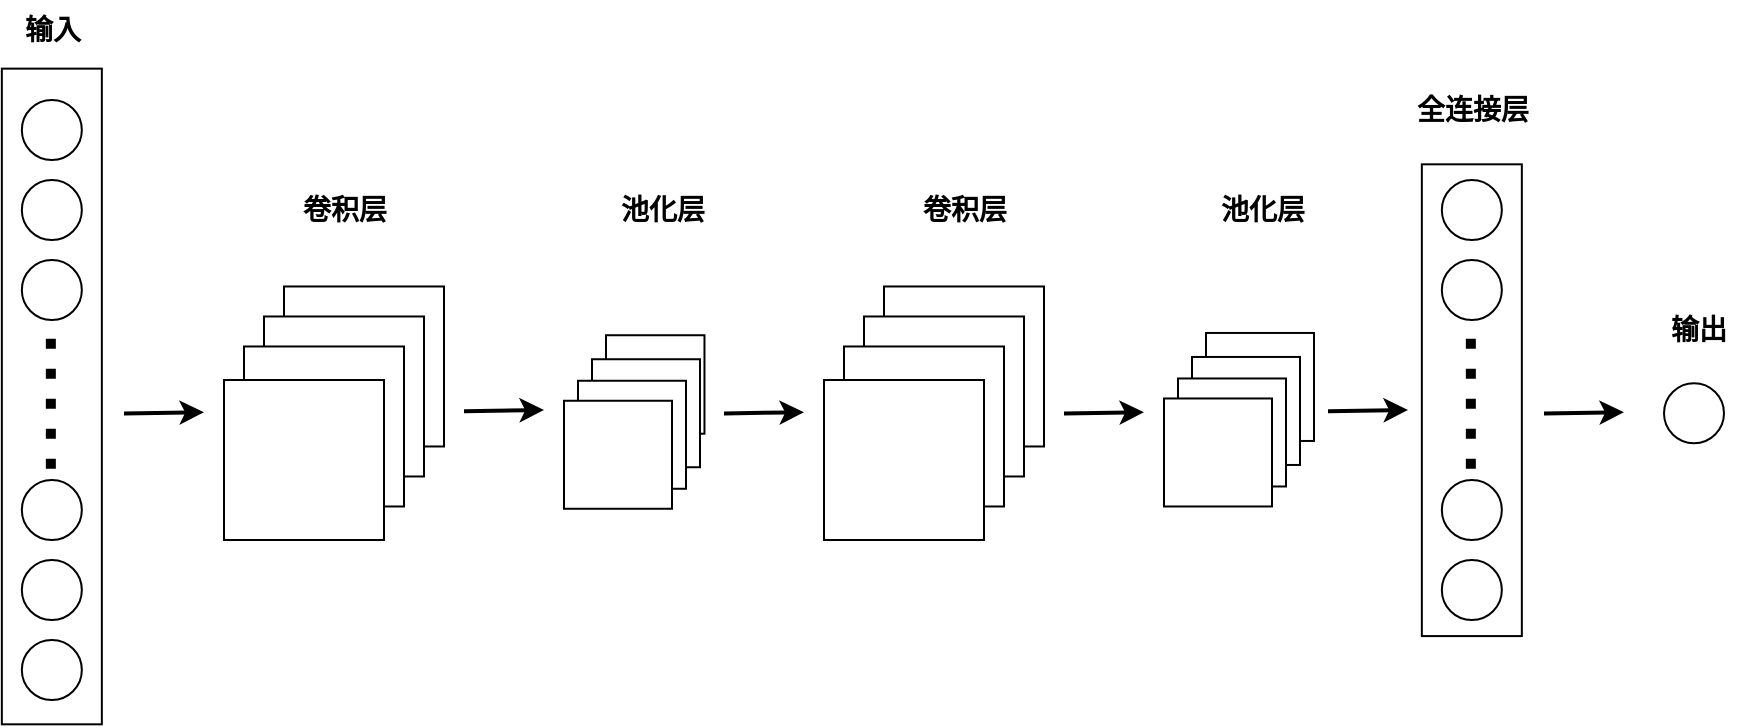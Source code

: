 <mxfile version="20.8.21" type="github">
  <diagram name="第 1 页" id="X2DMT_Q1aMqcUORFusJd">
    <mxGraphModel dx="1050" dy="587" grid="1" gridSize="10" guides="1" tooltips="1" connect="1" arrows="1" fold="1" page="1" pageScale="1" pageWidth="827" pageHeight="1169" math="0" shadow="0">
      <root>
        <mxCell id="0" />
        <mxCell id="1" parent="0" />
        <mxCell id="XE-Fxspr8LeCNswNn09b-1" value="" style="rounded=0;whiteSpace=wrap;html=1;rotation=-90;" vertex="1" parent="1">
          <mxGeometry x="-120" y="203.24" width="327.84" height="50" as="geometry" />
        </mxCell>
        <mxCell id="XE-Fxspr8LeCNswNn09b-2" value="" style="ellipse;whiteSpace=wrap;html=1;aspect=fixed;" vertex="1" parent="1">
          <mxGeometry x="28.92" y="80" width="30" height="30" as="geometry" />
        </mxCell>
        <mxCell id="XE-Fxspr8LeCNswNn09b-3" value="" style="ellipse;whiteSpace=wrap;html=1;aspect=fixed;" vertex="1" parent="1">
          <mxGeometry x="28.92" y="350" width="30" height="30" as="geometry" />
        </mxCell>
        <mxCell id="XE-Fxspr8LeCNswNn09b-4" value="" style="ellipse;whiteSpace=wrap;html=1;aspect=fixed;" vertex="1" parent="1">
          <mxGeometry x="28.92" y="120" width="30" height="30" as="geometry" />
        </mxCell>
        <mxCell id="XE-Fxspr8LeCNswNn09b-5" value="" style="ellipse;whiteSpace=wrap;html=1;aspect=fixed;" vertex="1" parent="1">
          <mxGeometry x="28.92" y="160" width="30" height="30" as="geometry" />
        </mxCell>
        <mxCell id="XE-Fxspr8LeCNswNn09b-6" value="" style="ellipse;whiteSpace=wrap;html=1;aspect=fixed;" vertex="1" parent="1">
          <mxGeometry x="28.92" y="270" width="30" height="30" as="geometry" />
        </mxCell>
        <mxCell id="XE-Fxspr8LeCNswNn09b-7" value="" style="ellipse;whiteSpace=wrap;html=1;aspect=fixed;" vertex="1" parent="1">
          <mxGeometry x="28.92" y="310" width="30" height="30" as="geometry" />
        </mxCell>
        <mxCell id="XE-Fxspr8LeCNswNn09b-8" style="edgeStyle=orthogonalEdgeStyle;rounded=0;orthogonalLoop=1;jettySize=auto;html=1;exitX=0.5;exitY=1;exitDx=0;exitDy=0;" edge="1" parent="1" source="XE-Fxspr8LeCNswNn09b-4" target="XE-Fxspr8LeCNswNn09b-4">
          <mxGeometry relative="1" as="geometry" />
        </mxCell>
        <mxCell id="XE-Fxspr8LeCNswNn09b-10" value="" style="endArrow=none;dashed=1;html=1;rounded=1;strokeWidth=5;dashPattern=1 2;" edge="1" parent="1">
          <mxGeometry width="50" height="50" relative="1" as="geometry">
            <mxPoint x="43.42" y="264.32" as="sourcePoint" />
            <mxPoint x="43.42" y="192.16" as="targetPoint" />
          </mxGeometry>
        </mxCell>
        <mxCell id="XE-Fxspr8LeCNswNn09b-11" value="" style="whiteSpace=wrap;html=1;aspect=fixed;" vertex="1" parent="1">
          <mxGeometry x="160" y="173.24" width="80" height="80" as="geometry" />
        </mxCell>
        <mxCell id="XE-Fxspr8LeCNswNn09b-12" value="" style="whiteSpace=wrap;html=1;aspect=fixed;" vertex="1" parent="1">
          <mxGeometry x="150" y="188.24" width="80" height="80" as="geometry" />
        </mxCell>
        <mxCell id="XE-Fxspr8LeCNswNn09b-13" value="" style="whiteSpace=wrap;html=1;aspect=fixed;" vertex="1" parent="1">
          <mxGeometry x="140" y="203.24" width="80" height="80" as="geometry" />
        </mxCell>
        <mxCell id="XE-Fxspr8LeCNswNn09b-14" value="" style="whiteSpace=wrap;html=1;aspect=fixed;" vertex="1" parent="1">
          <mxGeometry x="130" y="220.0" width="80" height="80" as="geometry" />
        </mxCell>
        <mxCell id="XE-Fxspr8LeCNswNn09b-18" value="" style="whiteSpace=wrap;html=1;aspect=fixed;" vertex="1" parent="1">
          <mxGeometry x="321.0" y="197.62" width="49.24" height="49.24" as="geometry" />
        </mxCell>
        <mxCell id="XE-Fxspr8LeCNswNn09b-19" value="" style="whiteSpace=wrap;html=1;aspect=fixed;" vertex="1" parent="1">
          <mxGeometry x="314.0" y="209.62" width="54" height="54" as="geometry" />
        </mxCell>
        <mxCell id="XE-Fxspr8LeCNswNn09b-20" value="" style="whiteSpace=wrap;html=1;aspect=fixed;" vertex="1" parent="1">
          <mxGeometry x="307.0" y="220.38" width="54" height="54" as="geometry" />
        </mxCell>
        <mxCell id="XE-Fxspr8LeCNswNn09b-21" value="" style="whiteSpace=wrap;html=1;aspect=fixed;" vertex="1" parent="1">
          <mxGeometry x="300.0" y="230.38" width="54" height="54" as="geometry" />
        </mxCell>
        <mxCell id="XE-Fxspr8LeCNswNn09b-30" value="" style="whiteSpace=wrap;html=1;aspect=fixed;" vertex="1" parent="1">
          <mxGeometry x="460.0" y="173.24" width="80" height="80" as="geometry" />
        </mxCell>
        <mxCell id="XE-Fxspr8LeCNswNn09b-31" value="" style="whiteSpace=wrap;html=1;aspect=fixed;" vertex="1" parent="1">
          <mxGeometry x="450.0" y="188.24" width="80" height="80" as="geometry" />
        </mxCell>
        <mxCell id="XE-Fxspr8LeCNswNn09b-32" value="" style="whiteSpace=wrap;html=1;aspect=fixed;" vertex="1" parent="1">
          <mxGeometry x="440.0" y="203.24" width="80" height="80" as="geometry" />
        </mxCell>
        <mxCell id="XE-Fxspr8LeCNswNn09b-33" value="" style="whiteSpace=wrap;html=1;aspect=fixed;" vertex="1" parent="1">
          <mxGeometry x="430.0" y="220" width="80" height="80" as="geometry" />
        </mxCell>
        <mxCell id="XE-Fxspr8LeCNswNn09b-34" value="" style="whiteSpace=wrap;html=1;aspect=fixed;" vertex="1" parent="1">
          <mxGeometry x="621" y="196.48" width="54" height="54" as="geometry" />
        </mxCell>
        <mxCell id="XE-Fxspr8LeCNswNn09b-35" value="" style="whiteSpace=wrap;html=1;aspect=fixed;" vertex="1" parent="1">
          <mxGeometry x="614" y="208.48" width="54" height="54" as="geometry" />
        </mxCell>
        <mxCell id="XE-Fxspr8LeCNswNn09b-36" value="" style="whiteSpace=wrap;html=1;aspect=fixed;" vertex="1" parent="1">
          <mxGeometry x="607" y="219.24" width="54" height="54" as="geometry" />
        </mxCell>
        <mxCell id="XE-Fxspr8LeCNswNn09b-37" value="" style="whiteSpace=wrap;html=1;aspect=fixed;" vertex="1" parent="1">
          <mxGeometry x="600" y="229.24" width="54" height="54" as="geometry" />
        </mxCell>
        <mxCell id="XE-Fxspr8LeCNswNn09b-39" value="" style="rounded=0;whiteSpace=wrap;html=1;rotation=-90;" vertex="1" parent="1">
          <mxGeometry x="635.98" y="205.1" width="235.88" height="50" as="geometry" />
        </mxCell>
        <mxCell id="XE-Fxspr8LeCNswNn09b-42" value="" style="ellipse;whiteSpace=wrap;html=1;aspect=fixed;" vertex="1" parent="1">
          <mxGeometry x="738.92" y="120" width="30" height="30" as="geometry" />
        </mxCell>
        <mxCell id="XE-Fxspr8LeCNswNn09b-43" value="" style="ellipse;whiteSpace=wrap;html=1;aspect=fixed;" vertex="1" parent="1">
          <mxGeometry x="738.92" y="160.0" width="30" height="30" as="geometry" />
        </mxCell>
        <mxCell id="XE-Fxspr8LeCNswNn09b-44" value="" style="ellipse;whiteSpace=wrap;html=1;aspect=fixed;" vertex="1" parent="1">
          <mxGeometry x="738.92" y="270" width="30" height="30" as="geometry" />
        </mxCell>
        <mxCell id="XE-Fxspr8LeCNswNn09b-45" value="" style="ellipse;whiteSpace=wrap;html=1;aspect=fixed;" vertex="1" parent="1">
          <mxGeometry x="738.92" y="310" width="30" height="30" as="geometry" />
        </mxCell>
        <mxCell id="XE-Fxspr8LeCNswNn09b-46" style="edgeStyle=orthogonalEdgeStyle;rounded=0;orthogonalLoop=1;jettySize=auto;html=1;exitX=0.5;exitY=1;exitDx=0;exitDy=0;" edge="1" parent="1" source="XE-Fxspr8LeCNswNn09b-42" target="XE-Fxspr8LeCNswNn09b-42">
          <mxGeometry relative="1" as="geometry" />
        </mxCell>
        <mxCell id="XE-Fxspr8LeCNswNn09b-47" value="" style="endArrow=none;dashed=1;html=1;rounded=1;strokeWidth=5;dashPattern=1 2;" edge="1" parent="1">
          <mxGeometry width="50" height="50" relative="1" as="geometry">
            <mxPoint x="753.42" y="264.32" as="sourcePoint" />
            <mxPoint x="753.42" y="192.16" as="targetPoint" />
          </mxGeometry>
        </mxCell>
        <mxCell id="XE-Fxspr8LeCNswNn09b-50" value="" style="endArrow=classic;html=1;rounded=1;strokeWidth=2;" edge="1" parent="1">
          <mxGeometry width="50" height="50" relative="1" as="geometry">
            <mxPoint x="80" y="236.72" as="sourcePoint" />
            <mxPoint x="120" y="236.12" as="targetPoint" />
          </mxGeometry>
        </mxCell>
        <mxCell id="XE-Fxspr8LeCNswNn09b-51" value="" style="endArrow=classic;html=1;rounded=1;strokeWidth=2;" edge="1" parent="1">
          <mxGeometry width="50" height="50" relative="1" as="geometry">
            <mxPoint x="250" y="235.58" as="sourcePoint" />
            <mxPoint x="290" y="234.98" as="targetPoint" />
          </mxGeometry>
        </mxCell>
        <mxCell id="XE-Fxspr8LeCNswNn09b-52" value="" style="endArrow=classic;html=1;rounded=1;strokeWidth=2;" edge="1" parent="1">
          <mxGeometry width="50" height="50" relative="1" as="geometry">
            <mxPoint x="380" y="236.72" as="sourcePoint" />
            <mxPoint x="420" y="236.12" as="targetPoint" />
          </mxGeometry>
        </mxCell>
        <mxCell id="XE-Fxspr8LeCNswNn09b-53" value="" style="endArrow=classic;html=1;rounded=1;strokeWidth=2;" edge="1" parent="1">
          <mxGeometry width="50" height="50" relative="1" as="geometry">
            <mxPoint x="550" y="236.72" as="sourcePoint" />
            <mxPoint x="590" y="236.12" as="targetPoint" />
          </mxGeometry>
        </mxCell>
        <mxCell id="XE-Fxspr8LeCNswNn09b-54" value="" style="endArrow=classic;html=1;rounded=1;strokeWidth=2;" edge="1" parent="1">
          <mxGeometry width="50" height="50" relative="1" as="geometry">
            <mxPoint x="682" y="235.58" as="sourcePoint" />
            <mxPoint x="722" y="234.98" as="targetPoint" />
          </mxGeometry>
        </mxCell>
        <mxCell id="XE-Fxspr8LeCNswNn09b-56" value="" style="endArrow=classic;html=1;rounded=1;strokeWidth=2;" edge="1" parent="1">
          <mxGeometry width="50" height="50" relative="1" as="geometry">
            <mxPoint x="790" y="236.72" as="sourcePoint" />
            <mxPoint x="830" y="236.12" as="targetPoint" />
          </mxGeometry>
        </mxCell>
        <mxCell id="XE-Fxspr8LeCNswNn09b-57" value="" style="ellipse;whiteSpace=wrap;html=1;aspect=fixed;" vertex="1" parent="1">
          <mxGeometry x="850.0" y="221.62" width="30" height="30" as="geometry" />
        </mxCell>
        <mxCell id="XE-Fxspr8LeCNswNn09b-58" value="&lt;font style=&quot;font-size: 14px;&quot;&gt;&lt;b&gt;输入&lt;/b&gt;&lt;/font&gt;" style="text;html=1;align=center;verticalAlign=middle;resizable=0;points=[];autosize=1;strokeColor=none;fillColor=none;" vertex="1" parent="1">
          <mxGeometry x="18.92" y="30" width="50" height="30" as="geometry" />
        </mxCell>
        <mxCell id="XE-Fxspr8LeCNswNn09b-59" value="&lt;font style=&quot;font-size: 14px;&quot;&gt;&lt;b&gt;卷积层&lt;/b&gt;&lt;/font&gt;" style="text;html=1;align=center;verticalAlign=middle;resizable=0;points=[];autosize=1;strokeColor=none;fillColor=none;" vertex="1" parent="1">
          <mxGeometry x="155" y="120" width="70" height="30" as="geometry" />
        </mxCell>
        <mxCell id="XE-Fxspr8LeCNswNn09b-60" value="&lt;font style=&quot;font-size: 14px;&quot;&gt;&lt;b&gt;卷积层&lt;/b&gt;&lt;/font&gt;" style="text;html=1;align=center;verticalAlign=middle;resizable=0;points=[];autosize=1;strokeColor=none;fillColor=none;" vertex="1" parent="1">
          <mxGeometry x="465" y="120" width="70" height="30" as="geometry" />
        </mxCell>
        <mxCell id="XE-Fxspr8LeCNswNn09b-61" value="&lt;span style=&quot;font-size: 14px;&quot;&gt;&lt;b&gt;池化层&lt;/b&gt;&lt;/span&gt;" style="text;html=1;align=center;verticalAlign=middle;resizable=0;points=[];autosize=1;strokeColor=none;fillColor=none;" vertex="1" parent="1">
          <mxGeometry x="314" y="120" width="70" height="30" as="geometry" />
        </mxCell>
        <mxCell id="XE-Fxspr8LeCNswNn09b-62" value="&lt;span style=&quot;font-size: 14px;&quot;&gt;&lt;b&gt;池化层&lt;/b&gt;&lt;/span&gt;" style="text;html=1;align=center;verticalAlign=middle;resizable=0;points=[];autosize=1;strokeColor=none;fillColor=none;" vertex="1" parent="1">
          <mxGeometry x="614" y="120" width="70" height="30" as="geometry" />
        </mxCell>
        <mxCell id="XE-Fxspr8LeCNswNn09b-63" value="&lt;font style=&quot;font-size: 14px;&quot;&gt;&lt;b&gt;全连接层&lt;/b&gt;&lt;/font&gt;" style="text;html=1;align=center;verticalAlign=middle;resizable=0;points=[];autosize=1;strokeColor=none;fillColor=none;" vertex="1" parent="1">
          <mxGeometry x="713.92" y="70" width="80" height="30" as="geometry" />
        </mxCell>
        <mxCell id="XE-Fxspr8LeCNswNn09b-64" value="&lt;font style=&quot;font-size: 14px;&quot;&gt;&lt;b&gt;输出&lt;/b&gt;&lt;/font&gt;" style="text;html=1;align=center;verticalAlign=middle;resizable=0;points=[];autosize=1;strokeColor=none;fillColor=none;" vertex="1" parent="1">
          <mxGeometry x="842" y="179.62" width="50" height="30" as="geometry" />
        </mxCell>
      </root>
    </mxGraphModel>
  </diagram>
</mxfile>
